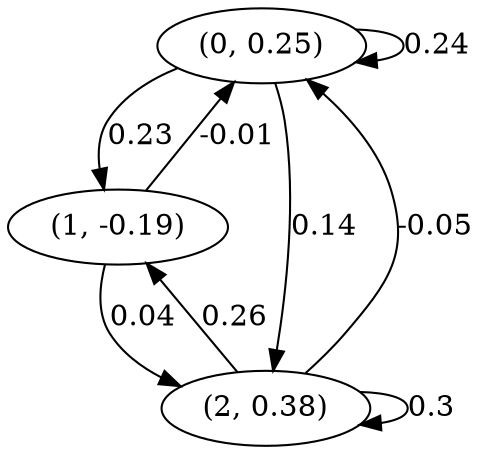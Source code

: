 digraph {
    0 [ label = "(0, 0.25)" ]
    1 [ label = "(1, -0.19)" ]
    2 [ label = "(2, 0.38)" ]
    0 -> 0 [ label = "0.24" ]
    2 -> 2 [ label = "0.3" ]
    1 -> 0 [ label = "-0.01" ]
    2 -> 0 [ label = "-0.05" ]
    0 -> 1 [ label = "0.23" ]
    2 -> 1 [ label = "0.26" ]
    0 -> 2 [ label = "0.14" ]
    1 -> 2 [ label = "0.04" ]
}


